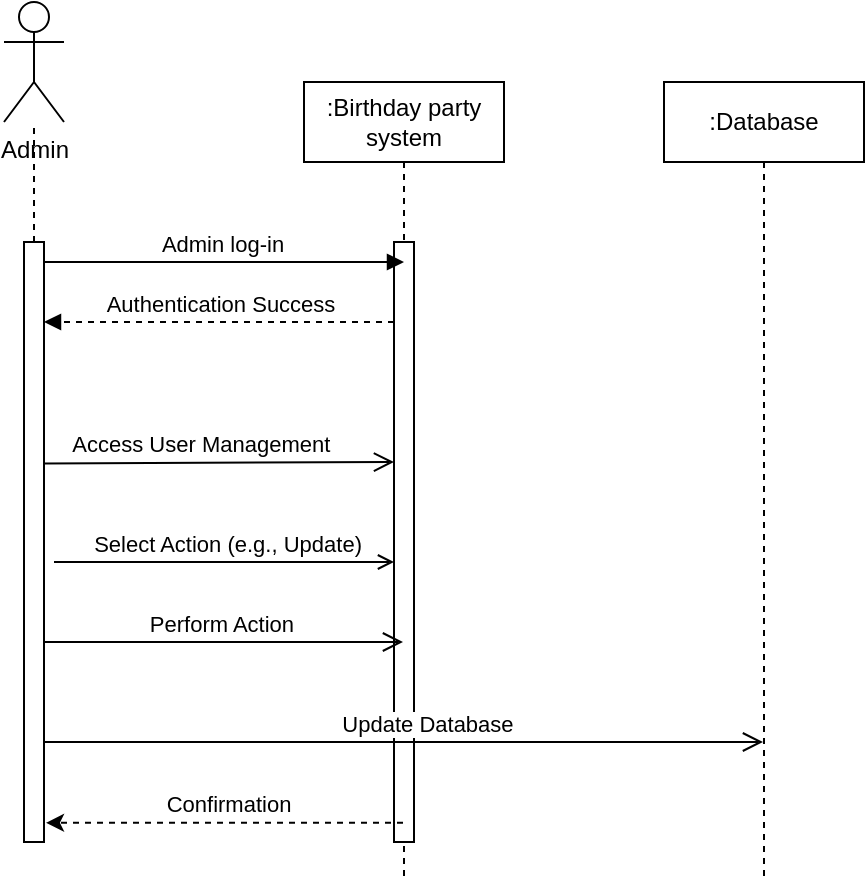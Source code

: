 <mxfile version="23.1.6" type="github">
  <diagram name="Page-1" id="2YBvvXClWsGukQMizWep">
    <mxGraphModel dx="875" dy="464" grid="1" gridSize="10" guides="1" tooltips="1" connect="1" arrows="1" fold="1" page="1" pageScale="1" pageWidth="850" pageHeight="1100" math="0" shadow="0">
      <root>
        <mxCell id="0" />
        <mxCell id="1" parent="0" />
        <mxCell id="aM9ryv3xv72pqoxQDRHE-5" value=":Birthday party system" style="shape=umlLifeline;perimeter=lifelinePerimeter;whiteSpace=wrap;html=1;container=0;dropTarget=0;collapsible=0;recursiveResize=0;outlineConnect=0;portConstraint=eastwest;newEdgeStyle={&quot;edgeStyle&quot;:&quot;elbowEdgeStyle&quot;,&quot;elbow&quot;:&quot;vertical&quot;,&quot;curved&quot;:0,&quot;rounded&quot;:0};" parent="1" vertex="1">
          <mxGeometry x="220" y="40" width="100" height="400" as="geometry" />
        </mxCell>
        <mxCell id="aM9ryv3xv72pqoxQDRHE-6" value="" style="html=1;points=[];perimeter=orthogonalPerimeter;outlineConnect=0;targetShapes=umlLifeline;portConstraint=eastwest;newEdgeStyle={&quot;edgeStyle&quot;:&quot;elbowEdgeStyle&quot;,&quot;elbow&quot;:&quot;vertical&quot;,&quot;curved&quot;:0,&quot;rounded&quot;:0};" parent="aM9ryv3xv72pqoxQDRHE-5" vertex="1">
          <mxGeometry x="45" y="80" width="10" height="300" as="geometry" />
        </mxCell>
        <mxCell id="aM9ryv3xv72pqoxQDRHE-7" value="Admin log-in" style="html=1;verticalAlign=bottom;endArrow=block;edgeStyle=elbowEdgeStyle;elbow=vertical;curved=0;rounded=0;exitX=0.92;exitY=0.027;exitDx=0;exitDy=0;exitPerimeter=0;" parent="1" edge="1" source="Pajj3L3ie1eTeKK1J3YX-3">
          <mxGeometry relative="1" as="geometry">
            <mxPoint x="100" y="130" as="sourcePoint" />
            <Array as="points">
              <mxPoint x="185" y="130" />
            </Array>
            <mxPoint as="offset" />
            <mxPoint x="270" y="130" as="targetPoint" />
          </mxGeometry>
        </mxCell>
        <mxCell id="aM9ryv3xv72pqoxQDRHE-9" value="Authentication Success" style="html=1;verticalAlign=bottom;endArrow=block;edgeStyle=elbowEdgeStyle;elbow=horizontal;curved=0;rounded=0;dashed=1;" parent="1" source="aM9ryv3xv72pqoxQDRHE-6" edge="1" target="Pajj3L3ie1eTeKK1J3YX-3">
          <mxGeometry relative="1" as="geometry">
            <mxPoint x="175" y="160" as="sourcePoint" />
            <Array as="points">
              <mxPoint x="190" y="160" />
            </Array>
            <mxPoint x="100" y="160" as="targetPoint" />
          </mxGeometry>
        </mxCell>
        <mxCell id="aM9ryv3xv72pqoxQDRHE-10" value="Access User Management&lt;span style=&quot;white-space: pre;&quot;&gt;&#x9;&lt;/span&gt;" style="html=1;verticalAlign=bottom;endArrow=open;endSize=8;edgeStyle=elbowEdgeStyle;elbow=vertical;curved=0;rounded=0;exitX=1;exitY=0.369;exitDx=0;exitDy=0;exitPerimeter=0;" parent="1" target="aM9ryv3xv72pqoxQDRHE-6" edge="1" source="Pajj3L3ie1eTeKK1J3YX-3">
          <mxGeometry relative="1" as="geometry">
            <mxPoint x="175" y="235" as="targetPoint" />
            <Array as="points">
              <mxPoint x="180" y="230" />
            </Array>
            <mxPoint x="100" y="230" as="sourcePoint" />
          </mxGeometry>
        </mxCell>
        <mxCell id="F1PDAzdhcRapcqYsl9dT-1" value=":Database" style="shape=umlLifeline;perimeter=lifelinePerimeter;whiteSpace=wrap;html=1;container=0;dropTarget=0;collapsible=0;recursiveResize=0;outlineConnect=0;portConstraint=eastwest;newEdgeStyle={&quot;edgeStyle&quot;:&quot;elbowEdgeStyle&quot;,&quot;elbow&quot;:&quot;vertical&quot;,&quot;curved&quot;:0,&quot;rounded&quot;:0};" parent="1" vertex="1">
          <mxGeometry x="400" y="40" width="100" height="400" as="geometry" />
        </mxCell>
        <mxCell id="aM9ryv3xv72pqoxQDRHE-8" value="&amp;nbsp;Select Action (e.g., Update)" style="html=1;verticalAlign=bottom;endArrow=open;edgeStyle=elbowEdgeStyle;elbow=vertical;curved=0;rounded=0;" parent="1" target="aM9ryv3xv72pqoxQDRHE-6" edge="1">
          <mxGeometry x="0.002" relative="1" as="geometry">
            <mxPoint x="195" y="205" as="targetPoint" />
            <Array as="points">
              <mxPoint x="190" y="280" />
            </Array>
            <mxPoint as="offset" />
            <mxPoint x="95" y="280" as="sourcePoint" />
          </mxGeometry>
        </mxCell>
        <mxCell id="F1PDAzdhcRapcqYsl9dT-4" value="Perform Action&amp;nbsp;" style="html=1;verticalAlign=bottom;endArrow=open;endSize=8;edgeStyle=elbowEdgeStyle;elbow=vertical;curved=0;rounded=0;" parent="1" target="aM9ryv3xv72pqoxQDRHE-5" edge="1">
          <mxGeometry x="0.146" relative="1" as="geometry">
            <mxPoint x="260" y="290" as="targetPoint" />
            <Array as="points">
              <mxPoint x="165" y="320" />
            </Array>
            <mxPoint x="90" y="290" as="sourcePoint" />
            <mxPoint as="offset" />
          </mxGeometry>
        </mxCell>
        <mxCell id="F1PDAzdhcRapcqYsl9dT-5" value="Update Database&amp;nbsp;" style="html=1;verticalAlign=bottom;endArrow=open;endSize=8;edgeStyle=elbowEdgeStyle;elbow=vertical;curved=0;rounded=0;" parent="1" edge="1" target="F1PDAzdhcRapcqYsl9dT-1">
          <mxGeometry x="0.146" relative="1" as="geometry">
            <mxPoint x="270" y="370" as="targetPoint" />
            <Array as="points">
              <mxPoint x="165" y="370" />
            </Array>
            <mxPoint x="90" y="340" as="sourcePoint" />
            <mxPoint as="offset" />
          </mxGeometry>
        </mxCell>
        <mxCell id="Pajj3L3ie1eTeKK1J3YX-1" value="Admin" style="shape=umlActor;verticalLabelPosition=bottom;verticalAlign=top;html=1;outlineConnect=0;" parent="1" vertex="1">
          <mxGeometry x="70" width="30" height="60" as="geometry" />
        </mxCell>
        <mxCell id="Pajj3L3ie1eTeKK1J3YX-2" value="" style="endArrow=none;dashed=1;html=1;rounded=0;" parent="1" source="Pajj3L3ie1eTeKK1J3YX-3" target="Pajj3L3ie1eTeKK1J3YX-1" edge="1">
          <mxGeometry width="50" height="50" relative="1" as="geometry">
            <mxPoint x="90" y="280" as="sourcePoint" />
            <mxPoint x="90" y="90" as="targetPoint" />
          </mxGeometry>
        </mxCell>
        <mxCell id="Pajj3L3ie1eTeKK1J3YX-4" style="edgeStyle=orthogonalEdgeStyle;rounded=0;orthogonalLoop=1;jettySize=auto;html=1;exitX=0.5;exitY=1;exitDx=0;exitDy=0;" parent="1" source="Pajj3L3ie1eTeKK1J3YX-3" target="Pajj3L3ie1eTeKK1J3YX-3" edge="1">
          <mxGeometry relative="1" as="geometry" />
        </mxCell>
        <mxCell id="Pajj3L3ie1eTeKK1J3YX-5" value="" style="endArrow=none;dashed=1;html=1;rounded=0;" parent="1" target="Pajj3L3ie1eTeKK1J3YX-3" edge="1">
          <mxGeometry width="50" height="50" relative="1" as="geometry">
            <mxPoint x="90" y="280" as="sourcePoint" />
            <mxPoint x="86" y="60" as="targetPoint" />
          </mxGeometry>
        </mxCell>
        <mxCell id="Pajj3L3ie1eTeKK1J3YX-3" value="" style="rounded=0;whiteSpace=wrap;html=1;" parent="1" vertex="1">
          <mxGeometry x="80" y="120" width="10" height="300" as="geometry" />
        </mxCell>
        <mxCell id="krpviX2EQ6fHoMdEbDUL-7" value="" style="endArrow=classic;html=1;rounded=0;entryX=1.1;entryY=0.968;entryDx=0;entryDy=0;entryPerimeter=0;dashed=1;" edge="1" parent="1" source="aM9ryv3xv72pqoxQDRHE-5" target="Pajj3L3ie1eTeKK1J3YX-3">
          <mxGeometry width="50" height="50" relative="1" as="geometry">
            <mxPoint x="420" y="280" as="sourcePoint" />
            <mxPoint x="100" y="410" as="targetPoint" />
          </mxGeometry>
        </mxCell>
        <mxCell id="krpviX2EQ6fHoMdEbDUL-10" value="Confirmation" style="edgeLabel;html=1;align=center;verticalAlign=middle;resizable=0;points=[];" vertex="1" connectable="0" parent="krpviX2EQ6fHoMdEbDUL-7">
          <mxGeometry x="-0.016" relative="1" as="geometry">
            <mxPoint y="-10" as="offset" />
          </mxGeometry>
        </mxCell>
      </root>
    </mxGraphModel>
  </diagram>
</mxfile>
